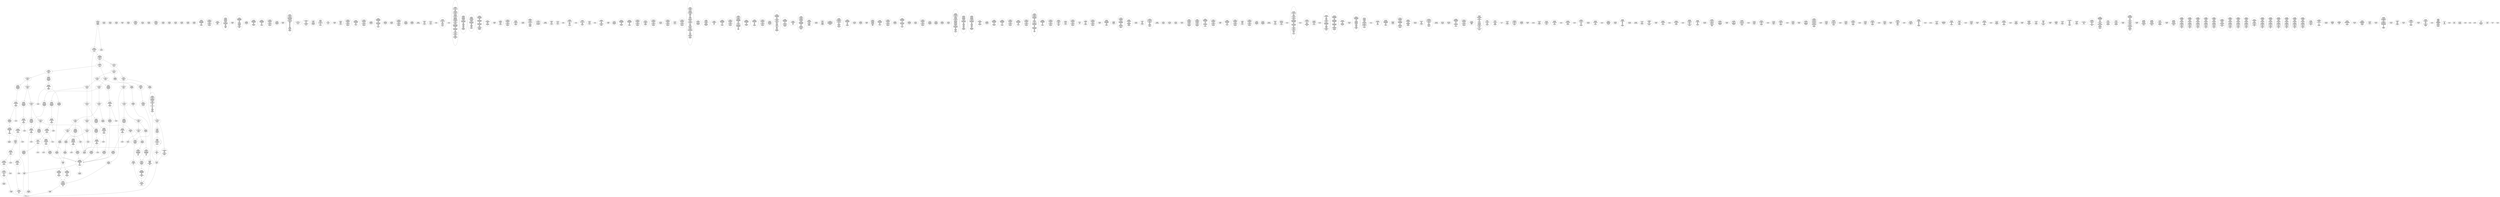 /* Generated by GvGen v.1.0 (https://www.github.com/stricaud/gvgen) */

digraph G {
compound=true;
   node1 [label="[anywhere]"];
   node2 [label="# 0x0
PUSHX Data
PUSHX Data
MSTORE
CALLVALUE
ISZERO
PUSHX Data
JUMPI
"];
   node3 [label="# 0xc
PUSHX Data
REVERT
"];
   node4 [label="# 0x10
JUMPDEST
PUSHX LogicData
CALLDATASIZE
LT
PUSHX Data
JUMPI
"];
   node5 [label="# 0x1a
PUSHX Data
CALLDATALOAD
PUSHX BitData
SHR
PUSHX LogicData
GT
PUSHX Data
JUMPI
"];
   node6 [label="# 0x2b
PUSHX LogicData
GT
PUSHX Data
JUMPI
"];
   node7 [label="# 0x36
PUSHX LogicData
EQ
PUSHX Data
JUMPI
"];
   node8 [label="# 0x41
PUSHX LogicData
EQ
PUSHX Data
JUMPI
"];
   node9 [label="# 0x4c
PUSHX LogicData
EQ
PUSHX Data
JUMPI
"];
   node10 [label="# 0x57
PUSHX LogicData
EQ
PUSHX Data
JUMPI
"];
   node11 [label="# 0x62
PUSHX LogicData
EQ
PUSHX Data
JUMPI
"];
   node12 [label="# 0x6d
PUSHX LogicData
EQ
PUSHX Data
JUMPI
"];
   node13 [label="# 0x78
PUSHX Data
JUMP
"];
   node14 [label="# 0x7c
JUMPDEST
PUSHX LogicData
EQ
PUSHX Data
JUMPI
"];
   node15 [label="# 0x88
PUSHX LogicData
EQ
PUSHX Data
JUMPI
"];
   node16 [label="# 0x93
PUSHX LogicData
EQ
PUSHX Data
JUMPI
"];
   node17 [label="# 0x9e
PUSHX LogicData
EQ
PUSHX Data
JUMPI
"];
   node18 [label="# 0xa9
PUSHX LogicData
EQ
PUSHX Data
JUMPI
"];
   node19 [label="# 0xb4
PUSHX Data
JUMP
"];
   node20 [label="# 0xb8
JUMPDEST
PUSHX LogicData
GT
PUSHX Data
JUMPI
"];
   node21 [label="# 0xc4
PUSHX LogicData
EQ
PUSHX Data
JUMPI
"];
   node22 [label="# 0xcf
PUSHX LogicData
EQ
PUSHX Data
JUMPI
"];
   node23 [label="# 0xda
PUSHX LogicData
EQ
PUSHX Data
JUMPI
"];
   node24 [label="# 0xe5
PUSHX LogicData
EQ
PUSHX Data
JUMPI
"];
   node25 [label="# 0xf0
PUSHX LogicData
EQ
PUSHX Data
JUMPI
"];
   node26 [label="# 0xfb
PUSHX Data
JUMP
"];
   node27 [label="# 0xff
JUMPDEST
PUSHX LogicData
EQ
PUSHX Data
JUMPI
"];
   node28 [label="# 0x10a
PUSHX LogicData
EQ
PUSHX Data
JUMPI
"];
   node29 [label="# 0x115
PUSHX LogicData
EQ
PUSHX Data
JUMPI
"];
   node30 [label="# 0x120
PUSHX LogicData
EQ
PUSHX Data
JUMPI
"];
   node31 [label="# 0x12b
PUSHX LogicData
EQ
PUSHX Data
JUMPI
"];
   node32 [label="# 0x136
JUMPDEST
PUSHX Data
REVERT
"];
   node33 [label="# 0x13b
JUMPDEST
PUSHX Data
PUSHX Data
CALLDATASIZE
PUSHX Data
PUSHX Data
JUMP
"];
   node34 [label="# 0x149
JUMPDEST
PUSHX Data
JUMP
"];
   node35 [label="# 0x14e
JUMPDEST
PUSHX MemData
MLOAD
PUSHX Data
PUSHX Data
JUMP
"];
   node36 [label="# 0x15b
JUMPDEST
PUSHX MemData
MLOAD
SUB
RETURN
"];
   node37 [label="# 0x164
JUMPDEST
PUSHX Data
PUSHX Data
CALLDATASIZE
PUSHX Data
PUSHX Data
JUMP
"];
   node38 [label="# 0x172
JUMPDEST
PUSHX Data
JUMP
"];
   node39 [label="# 0x177
JUMPDEST
PUSHX MemData
MLOAD
PUSHX Data
PUSHX Data
JUMP
"];
   node40 [label="# 0x184
JUMPDEST
PUSHX Data
PUSHX Data
CALLDATASIZE
PUSHX Data
PUSHX Data
JUMP
"];
   node41 [label="# 0x192
JUMPDEST
PUSHX Data
JUMP
"];
   node42 [label="# 0x197
JUMPDEST
STOP
"];
   node43 [label="# 0x199
JUMPDEST
PUSHX Data
PUSHX Data
CALLDATASIZE
PUSHX Data
PUSHX Data
JUMP
"];
   node44 [label="# 0x1a7
JUMPDEST
PUSHX Data
JUMP
"];
   node45 [label="# 0x1ac
JUMPDEST
PUSHX MemData
MLOAD
PUSHX Data
PUSHX Data
JUMP
"];
   node46 [label="# 0x1b9
JUMPDEST
PUSHX Data
PUSHX Data
CALLDATASIZE
PUSHX Data
PUSHX Data
JUMP
"];
   node47 [label="# 0x1c7
JUMPDEST
PUSHX Data
JUMP
"];
   node48 [label="# 0x1cc
JUMPDEST
PUSHX Data
PUSHX Data
JUMP
"];
   node49 [label="# 0x1d4
JUMPDEST
PUSHX Data
PUSHX Data
CALLDATASIZE
PUSHX Data
PUSHX Data
JUMP
"];
   node50 [label="# 0x1e2
JUMPDEST
PUSHX Data
JUMP
"];
   node51 [label="# 0x1e7
JUMPDEST
PUSHX MemData
MLOAD
PUSHX Data
PUSHX Data
JUMP
"];
   node52 [label="# 0x1f4
JUMPDEST
PUSHX Data
PUSHX Data
JUMP
"];
   node53 [label="# 0x1fc
JUMPDEST
PUSHX Data
PUSHX Data
CALLDATASIZE
PUSHX Data
PUSHX Data
JUMP
"];
   node54 [label="# 0x20a
JUMPDEST
PUSHX Data
JUMP
"];
   node55 [label="# 0x20f
JUMPDEST
PUSHX Data
PUSHX Data
JUMP
"];
   node56 [label="# 0x217
JUMPDEST
PUSHX Data
PUSHX Data
JUMP
"];
   node57 [label="# 0x21f
JUMPDEST
PUSHX Data
PUSHX Data
JUMP
"];
   node58 [label="# 0x227
JUMPDEST
PUSHX MemData
MLOAD
PUSHX Data
PUSHX Data
JUMP
"];
   node59 [label="# 0x234
JUMPDEST
PUSHX Data
PUSHX Data
CALLDATASIZE
PUSHX Data
PUSHX Data
JUMP
"];
   node60 [label="# 0x242
JUMPDEST
PUSHX Data
JUMP
"];
   node61 [label="# 0x247
JUMPDEST
PUSHX Data
PUSHX Data
JUMP
"];
   node62 [label="# 0x24f
JUMPDEST
PUSHX Data
PUSHX Data
JUMP
"];
   node63 [label="# 0x257
JUMPDEST
PUSHX Data
PUSHX Data
JUMP
"];
   node64 [label="# 0x25f
JUMPDEST
PUSHX Data
PUSHX Data
CALLDATASIZE
PUSHX Data
PUSHX Data
JUMP
"];
   node65 [label="# 0x26d
JUMPDEST
PUSHX Data
JUMP
"];
   node66 [label="# 0x272
JUMPDEST
PUSHX Data
PUSHX Data
CALLDATASIZE
PUSHX Data
PUSHX Data
JUMP
"];
   node67 [label="# 0x280
JUMPDEST
PUSHX Data
JUMP
"];
   node68 [label="# 0x285
JUMPDEST
PUSHX Data
PUSHX Data
CALLDATASIZE
PUSHX Data
PUSHX Data
JUMP
"];
   node69 [label="# 0x293
JUMPDEST
PUSHX Data
JUMP
"];
   node70 [label="# 0x298
JUMPDEST
PUSHX Data
PUSHX Data
CALLDATASIZE
PUSHX Data
PUSHX Data
JUMP
"];
   node71 [label="# 0x2a6
JUMPDEST
PUSHX Data
JUMP
"];
   node72 [label="# 0x2ab
JUMPDEST
PUSHX Data
PUSHX Data
JUMP
"];
   node73 [label="# 0x2b3
JUMPDEST
PUSHX Data
PUSHX ArithData
PUSHX BitData
PUSHX BitData
SHL
SUB
AND
PUSHX Data
JUMPI
"];
   node74 [label="# 0x2c4
PUSHX MemData
MLOAD
PUSHX BitData
PUSHX BitData
SHL
MSTORE
PUSHX ArithData
ADD
PUSHX Data
PUSHX Data
JUMP
"];
   node75 [label="# 0x2db
JUMPDEST
PUSHX MemData
MLOAD
SUB
REVERT
"];
   node76 [label="# 0x2e4
JUMPDEST
PUSHX Data
MSTORE
PUSHX Data
PUSHX Data
MSTORE
PUSHX Data
SHA3
PUSHX ArithData
PUSHX BitData
PUSHX BitData
SHL
SUB
AND
MSTORE
MSTORE
SHA3
SLOAD
"];
   node77 [label="# 0x309
JUMPDEST
JUMP
"];
   node78 [label="# 0x30f
JUMPDEST
PUSHX ArithData
PUSHX BitData
PUSHX BitData
SHL
SUB
NOT
AND
PUSHX Data
MSTORE
PUSHX Data
MSTORE
PUSHX Data
SHA3
SLOAD
PUSHX BitData
AND
JUMP
"];
   node79 [label="# 0x32e
JUMPDEST
PUSHX Data
PUSHX Data
JUMP
"];
   node80 [label="# 0x336
JUMPDEST
PUSHX ArithData
PUSHX BitData
PUSHX BitData
SHL
SUB
AND
PUSHX Data
PUSHX Data
JUMP
"];
   node81 [label="# 0x347
JUMPDEST
PUSHX ArithData
PUSHX BitData
PUSHX BitData
SHL
SUB
AND
EQ
PUSHX Data
JUMPI
"];
   node82 [label="# 0x356
PUSHX MemData
MLOAD
PUSHX BitData
PUSHX BitData
SHL
MSTORE
PUSHX ArithData
ADD
PUSHX Data
PUSHX Data
JUMP
"];
   node83 [label="# 0x36d
JUMPDEST
PUSHX Data
PUSHX Data
PUSHX Data
JUMP
"];
   node84 [label="# 0x379
JUMPDEST
JUMP
"];
   node85 [label="# 0x37e
JUMPDEST
PUSHX StorData
SLOAD
PUSHX MemData
MLOAD
PUSHX ArithData
PUSHX ArithData
PUSHX Data
PUSHX BitData
NOT
PUSHX ArithData
PUSHX BitData
AND
ISZERO
MUL
ADD
AND
DIV
ADD
DIV
MUL
ADD
ADD
MSTORE
MSTORE
PUSHX Data
ADD
ISZERO
PUSHX Data
JUMPI
"];
   node86 [label="# 0x3c4
PUSHX LogicData
LT
PUSHX Data
JUMPI
"];
   node87 [label="# 0x3cc
PUSHX ArithData
SLOAD
DIV
MUL
MSTORE
PUSHX ArithData
ADD
PUSHX Data
JUMP
"];
   node88 [label="# 0x3df
JUMPDEST
ADD
PUSHX Data
MSTORE
PUSHX Data
PUSHX Data
SHA3
"];
   node89 [label="# 0x3ed
JUMPDEST
SLOAD
MSTORE
PUSHX ArithData
ADD
PUSHX ArithData
ADD
GT
PUSHX Data
JUMPI
"];
   node90 [label="# 0x401
SUB
PUSHX BitData
AND
ADD
"];
   node91 [label="# 0x40a
JUMPDEST
JUMP
"];
   node92 [label="# 0x416
JUMPDEST
MLOAD
MLOAD
EQ
PUSHX Data
JUMPI
"];
   node93 [label="# 0x420
PUSHX MemData
MLOAD
PUSHX BitData
PUSHX BitData
SHL
MSTORE
PUSHX ArithData
ADD
PUSHX Data
PUSHX Data
JUMP
"];
   node94 [label="# 0x437
JUMPDEST
PUSHX ArithData
PUSHX BitData
PUSHX BitData
SHL
SUB
AND
PUSHX Data
JUMPI
"];
   node95 [label="# 0x446
PUSHX MemData
MLOAD
PUSHX BitData
PUSHX BitData
SHL
MSTORE
PUSHX ArithData
ADD
PUSHX Data
PUSHX Data
JUMP
"];
   node96 [label="# 0x45d
JUMPDEST
PUSHX Data
PUSHX Data
JUMP
"];
   node97 [label="# 0x465
JUMPDEST
PUSHX ArithData
PUSHX BitData
PUSHX BitData
SHL
SUB
AND
PUSHX ArithData
PUSHX BitData
PUSHX BitData
SHL
SUB
AND
EQ
PUSHX Data
JUMPI
"];
   node98 [label="# 0x47f
PUSHX Data
PUSHX Data
PUSHX Data
JUMP
"];
   node99 [label="# 0x48b
JUMPDEST
PUSHX Data
JUMPI
"];
   node100 [label="# 0x490
PUSHX MemData
MLOAD
PUSHX BitData
PUSHX BitData
SHL
MSTORE
PUSHX ArithData
ADD
PUSHX Data
PUSHX Data
JUMP
"];
   node101 [label="# 0x4a7
JUMPDEST
PUSHX Data
PUSHX Data
PUSHX Data
JUMP
"];
   node102 [label="# 0x4b1
JUMPDEST
PUSHX Data
PUSHX Data
JUMP
"];
   node103 [label="# 0x4c1
JUMPDEST
PUSHX Data
"];
   node104 [label="# 0x4c4
JUMPDEST
MLOAD
LT
ISZERO
PUSHX Data
JUMPI
"];
   node105 [label="# 0x4ce
PUSHX Data
MLOAD
LT
PUSHX Data
JUMPI
"];
   node106 [label="# 0x4da
INVALID
"];
   node107 [label="# 0x4db
JUMPDEST
PUSHX ArithData
MUL
PUSHX ArithData
ADD
ADD
MLOAD
PUSHX Data
MLOAD
LT
PUSHX Data
JUMPI
"];
   node108 [label="# 0x4f2
INVALID
"];
   node109 [label="# 0x4f3
JUMPDEST
PUSHX ArithData
MUL
PUSHX ArithData
ADD
ADD
MLOAD
PUSHX Data
PUSHX MemData
MLOAD
PUSHX ArithData
ADD
PUSHX Data
MSTORE
PUSHX Data
MSTORE
PUSHX ArithData
ADD
PUSHX Data
PUSHX Data
CODECOPY
PUSHX Data
PUSHX ArithData
MSTORE
PUSHX ArithData
ADD
MSTORE
PUSHX ArithData
ADD
PUSHX Data
SHA3
PUSHX ArithData
PUSHX ArithData
PUSHX BitData
PUSHX BitData
SHL
SUB
AND
PUSHX ArithData
PUSHX BitData
PUSHX BitData
SHL
SUB
AND
MSTORE
PUSHX ArithData
ADD
MSTORE
PUSHX ArithData
ADD
PUSHX Data
SHA3
SLOAD
PUSHX BitData
PUSHX BitData
AND
JUMP
"];
   node110 [label="# 0x560
JUMPDEST
PUSHX Data
MSTORE
PUSHX Data
PUSHX Data
MSTORE
PUSHX Data
SHA3
PUSHX ArithData
PUSHX BitData
PUSHX BitData
SHL
SUB
AND
MSTORE
MSTORE
SHA3
SSTORE
AND
MSTORE
SHA3
SLOAD
PUSHX Data
PUSHX Data
JUMP
"];
   node111 [label="# 0x597
JUMPDEST
PUSHX Data
MSTORE
PUSHX ArithData
PUSHX Data
MSTORE
PUSHX Data
SHA3
PUSHX ArithData
PUSHX BitData
PUSHX BitData
SHL
SUB
AND
MSTORE
MSTORE
SHA3
SSTORE
ADD
PUSHX Data
JUMP
"];
   node112 [label="# 0x5c2
JUMPDEST
PUSHX ArithData
PUSHX BitData
PUSHX BitData
SHL
SUB
AND
PUSHX ArithData
PUSHX BitData
PUSHX BitData
SHL
SUB
AND
PUSHX ArithData
PUSHX BitData
PUSHX BitData
SHL
SUB
AND
PUSHX Data
PUSHX MemData
MLOAD
PUSHX Data
PUSHX Data
JUMP
"];
   node113 [label="# 0x612
JUMPDEST
PUSHX MemData
MLOAD
SUB
LOGX
PUSHX Data
PUSHX Data
JUMP
"];
   node114 [label="# 0x628
JUMPDEST
JUMP
"];
   node115 [label="# 0x630
JUMPDEST
PUSHX StorData
SLOAD
JUMP
"];
   node116 [label="# 0x636
JUMPDEST
PUSHX Data
MLOAD
MLOAD
EQ
PUSHX Data
JUMPI
"];
   node117 [label="# 0x642
PUSHX MemData
MLOAD
PUSHX BitData
PUSHX BitData
SHL
MSTORE
PUSHX ArithData
ADD
PUSHX Data
PUSHX Data
JUMP
"];
   node118 [label="# 0x659
JUMPDEST
PUSHX Data
MLOAD
PUSHX LogicData
GT
ISZERO
PUSHX Data
JUMPI
"];
   node119 [label="# 0x66f
PUSHX Data
REVERT
"];
   node120 [label="# 0x673
JUMPDEST
PUSHX MemData
MLOAD
MSTORE
PUSHX ArithData
MUL
PUSHX ArithData
ADD
ADD
PUSHX Data
MSTORE
ISZERO
PUSHX Data
JUMPI
"];
   node121 [label="# 0x68e
PUSHX ArithData
ADD
PUSHX ArithData
MUL
CALLDATASIZE
CALLDATACOPY
ADD
"];
   node122 [label="# 0x69d
JUMPDEST
PUSHX Data
"];
   node123 [label="# 0x6a3
JUMPDEST
MLOAD
LT
ISZERO
PUSHX Data
JUMPI
"];
   node124 [label="# 0x6ad
PUSHX Data
MLOAD
LT
PUSHX Data
JUMPI
"];
   node125 [label="# 0x6ba
INVALID
"];
   node126 [label="# 0x6bb
JUMPDEST
PUSHX ArithData
MUL
PUSHX ArithData
ADD
ADD
MLOAD
MLOAD
LT
PUSHX Data
JUMPI
"];
   node127 [label="# 0x6ce
INVALID
"];
   node128 [label="# 0x6cf
JUMPDEST
PUSHX ArithData
MUL
PUSHX ArithData
ADD
ADD
MLOAD
PUSHX Data
JUMP
"];
   node129 [label="# 0x6dc
JUMPDEST
MLOAD
LT
PUSHX Data
JUMPI
"];
   node130 [label="# 0x6e7
INVALID
"];
   node131 [label="# 0x6e8
JUMPDEST
PUSHX ArithData
MUL
ADD
ADD
MSTORE
PUSHX ArithData
ADD
PUSHX Data
JUMP
"];
   node132 [label="# 0x6fb
JUMPDEST
JUMP
"];
   node133 [label="# 0x703
JUMPDEST
PUSHX StorData
SLOAD
JUMP
"];
   node134 [label="# 0x709
JUMPDEST
PUSHX Data
PUSHX Data
PUSHX Data
JUMP
"];
   node135 [label="# 0x713
JUMPDEST
PUSHX ArithData
PUSHX BitData
PUSHX BitData
SHL
SUB
AND
PUSHX Data
PUSHX Data
JUMP
"];
   node136 [label="# 0x724
JUMPDEST
PUSHX ArithData
PUSHX BitData
PUSHX BitData
SHL
SUB
AND
EQ
PUSHX Data
JUMPI
"];
   node137 [label="# 0x733
PUSHX MemData
MLOAD
PUSHX BitData
PUSHX BitData
SHL
MSTORE
PUSHX ArithData
ADD
PUSHX Data
PUSHX Data
JUMP
"];
   node138 [label="# 0x74a
JUMPDEST
PUSHX StorData
SLOAD
PUSHX BitData
AND
ISZERO
PUSHX Data
JUMPI
"];
   node139 [label="# 0x756
PUSHX MemData
MLOAD
PUSHX BitData
PUSHX BitData
SHL
MSTORE
PUSHX ArithData
ADD
PUSHX Data
PUSHX Data
JUMP
"];
   node140 [label="# 0x76d
JUMPDEST
PUSHX Data
JUMPI
"];
   node141 [label="# 0x773
PUSHX MemData
MLOAD
PUSHX BitData
PUSHX BitData
SHL
MSTORE
PUSHX ArithData
ADD
PUSHX Data
PUSHX Data
JUMP
"];
   node142 [label="# 0x78a
JUMPDEST
EQ
PUSHX Data
JUMPI
"];
   node143 [label="# 0x792
PUSHX MemData
MLOAD
PUSHX BitData
PUSHX BitData
SHL
MSTORE
PUSHX ArithData
ADD
PUSHX Data
PUSHX Data
JUMP
"];
   node144 [label="# 0x7a9
JUMPDEST
PUSHX StorData
SLOAD
PUSHX BitData
SHL
PUSHX Data
MSTORE
PUSHX Data
PUSHX ArithData
MSTORE
PUSHX MemData
SHA3
SSTORE
MLOAD
MUL
ADD
ADD
MSTORE
MSTORE
PUSHX Data
ADD
CALLDATACOPY
PUSHX Data
ADD
MSTORE
PUSHX MemData
MLOAD
PUSHX ArithData
MUL
ADD
ADD
MSTORE
MSTORE
ADD
CALLDATACOPY
PUSHX Data
ADD
MSTORE
PUSHX MemData
MLOAD
PUSHX ArithData
PUSHX ArithData
ADD
DIV
MUL
ADD
ADD
MSTORE
MSTORE
ADD
CALLDATACOPY
PUSHX Data
ADD
MSTORE
PUSHX Data
JUMP
"];
   node145 [label="# 0x861
JUMPDEST
PUSHX StorData
SLOAD
PUSHX Data
PUSHX Data
PUSHX Data
JUMP
"];
   node146 [label="# 0x86f
JUMPDEST
PUSHX Data
SSTORE
PUSHX MemData
MLOAD
CALLER
PUSHX Data
PUSHX Data
PUSHX Data
JUMP
"];
   node147 [label="# 0x8a6
JUMPDEST
PUSHX MemData
MLOAD
SUB
LOGX
JUMP
"];
   node148 [label="# 0x8ba
JUMPDEST
PUSHX Data
PUSHX Data
JUMP
"];
   node149 [label="# 0x8c2
JUMPDEST
PUSHX ArithData
PUSHX BitData
PUSHX BitData
SHL
SUB
AND
PUSHX Data
PUSHX Data
JUMP
"];
   node150 [label="# 0x8d3
JUMPDEST
PUSHX ArithData
PUSHX BitData
PUSHX BitData
SHL
SUB
AND
EQ
PUSHX Data
JUMPI
"];
   node151 [label="# 0x8e2
PUSHX MemData
MLOAD
PUSHX BitData
PUSHX BitData
SHL
MSTORE
PUSHX ArithData
ADD
PUSHX Data
PUSHX Data
JUMP
"];
   node152 [label="# 0x8f9
JUMPDEST
PUSHX StorData
SLOAD
PUSHX MemData
MLOAD
PUSHX Data
PUSHX ArithData
PUSHX BitData
PUSHX BitData
SHL
SUB
AND
PUSHX Data
LOGX
PUSHX StorData
SLOAD
PUSHX ArithData
PUSHX BitData
PUSHX BitData
SHL
SUB
NOT
AND
SSTORE
JUMP
"];
   node153 [label="# 0x943
JUMPDEST
PUSHX StorData
SLOAD
PUSHX MemData
MLOAD
PUSHX ArithData
PUSHX Data
PUSHX BitData
AND
ISZERO
PUSHX ArithData
MUL
PUSHX BitData
NOT
ADD
AND
DIV
PUSHX ArithData
ADD
DIV
MUL
ADD
ADD
MSTORE
MSTORE
ADD
ISZERO
PUSHX Data
JUMPI
"];
   node154 [label="# 0x983
PUSHX LogicData
LT
PUSHX Data
JUMPI
"];
   node155 [label="# 0x98b
PUSHX ArithData
SLOAD
DIV
MUL
MSTORE
PUSHX ArithData
ADD
PUSHX Data
JUMP
"];
   node156 [label="# 0x99e
JUMPDEST
ADD
PUSHX Data
MSTORE
PUSHX Data
PUSHX Data
SHA3
"];
   node157 [label="# 0x9ac
JUMPDEST
SLOAD
MSTORE
PUSHX ArithData
ADD
PUSHX ArithData
ADD
GT
PUSHX Data
JUMPI
"];
   node158 [label="# 0x9c0
SUB
PUSHX BitData
AND
ADD
"];
   node159 [label="# 0x9c9
JUMPDEST
JUMP
"];
   node160 [label="# 0x9d1
JUMPDEST
PUSHX StorData
SLOAD
PUSHX ArithData
PUSHX BitData
PUSHX BitData
SHL
SUB
AND
"];
   node161 [label="# 0x9de
JUMPDEST
JUMP
"];
   node162 [label="# 0x9e1
JUMPDEST
PUSHX ArithData
PUSHX BitData
PUSHX BitData
SHL
SUB
AND
PUSHX Data
PUSHX Data
JUMP
"];
   node163 [label="# 0x9f3
JUMPDEST
PUSHX ArithData
PUSHX BitData
PUSHX BitData
SHL
SUB
AND
EQ
ISZERO
PUSHX Data
JUMPI
"];
   node164 [label="# 0xa03
PUSHX MemData
MLOAD
PUSHX BitData
PUSHX BitData
SHL
MSTORE
PUSHX ArithData
ADD
PUSHX Data
PUSHX Data
JUMP
"];
   node165 [label="# 0xa1a
JUMPDEST
PUSHX Data
PUSHX Data
PUSHX Data
PUSHX Data
JUMP
"];
   node166 [label="# 0xa27
JUMPDEST
PUSHX ArithData
PUSHX BitData
PUSHX BitData
SHL
SUB
AND
MSTORE
PUSHX ArithData
ADD
MSTORE
PUSHX ArithData
ADD
PUSHX Data
SHA3
AND
MSTORE
MSTORE
SHA3
SLOAD
PUSHX BitData
NOT
AND
ISZERO
ISZERO
OR
SSTORE
PUSHX Data
PUSHX Data
JUMP
"];
   node167 [label="# 0xa6b
JUMPDEST
PUSHX ArithData
PUSHX BitData
PUSHX BitData
SHL
SUB
AND
PUSHX Data
PUSHX MemData
MLOAD
PUSHX Data
PUSHX Data
JUMP
"];
   node168 [label="# 0xaa3
JUMPDEST
PUSHX MemData
MLOAD
SUB
LOGX
JUMP
"];
   node169 [label="# 0xaaf
JUMPDEST
PUSHX StorData
SLOAD
PUSHX ArithData
PUSHX BitData
PUSHX BitData
SHL
SUB
AND
JUMP
"];
   node170 [label="# 0xabe
JUMPDEST
PUSHX StorData
SLOAD
PUSHX ArithData
PUSHX BitData
PUSHX BitData
SHL
SUB
AND
JUMP
"];
   node171 [label="# 0xacd
JUMPDEST
PUSHX StorData
SLOAD
PUSHX BitData
AND
JUMP
"];
   node172 [label="# 0xad6
JUMPDEST
PUSHX StorData
SLOAD
PUSHX MemData
MLOAD
PUSHX BitData
PUSHX BitData
SHL
MSTORE
PUSHX Data
PUSHX ArithData
PUSHX BitData
PUSHX BitData
SHL
SUB
AND
AND
PUSHX Data
PUSHX Data
PUSHX ArithData
ADD
PUSHX Data
JUMP
"];
   node173 [label="# 0xb0f
JUMPDEST
PUSHX Data
PUSHX MemData
MLOAD
SUB
EXTCODESIZE
ISZERO
ISZERO
PUSHX Data
JUMPI
"];
   node174 [label="# 0xb23
PUSHX Data
REVERT
"];
   node175 [label="# 0xb27
JUMPDEST
GAS
STATICCALL
ISZERO
ISZERO
PUSHX Data
JUMPI
"];
   node176 [label="# 0xb32
RETURNDATASIZE
PUSHX Data
RETURNDATACOPY
RETURNDATASIZE
PUSHX Data
REVERT
"];
   node177 [label="# 0xb3b
JUMPDEST
PUSHX MemData
MLOAD
RETURNDATASIZE
PUSHX BitData
NOT
PUSHX ArithData
ADD
AND
ADD
PUSHX Data
MSTORE
ADD
PUSHX Data
PUSHX Data
JUMP
"];
   node178 [label="# 0xb5f
JUMPDEST
PUSHX ArithData
PUSHX BitData
PUSHX BitData
SHL
SUB
AND
EQ
ISZERO
PUSHX Data
JUMPI
"];
   node179 [label="# 0xb6f
PUSHX Data
PUSHX Data
JUMP
"];
   node180 [label="# 0xb78
JUMPDEST
PUSHX Data
PUSHX Data
JUMP
"];
   node181 [label="# 0xb82
JUMPDEST
JUMP
"];
   node182 [label="# 0xb8a
JUMPDEST
PUSHX Data
PUSHX Data
MSTORE
PUSHX Data
MSTORE
PUSHX Data
SHA3
SLOAD
JUMP
"];
   node183 [label="# 0xb9c
JUMPDEST
PUSHX ArithData
PUSHX BitData
PUSHX BitData
SHL
SUB
AND
PUSHX Data
JUMPI
"];
   node184 [label="# 0xbab
PUSHX MemData
MLOAD
PUSHX BitData
PUSHX BitData
SHL
MSTORE
PUSHX ArithData
ADD
PUSHX Data
PUSHX Data
JUMP
"];
   node185 [label="# 0xbc2
JUMPDEST
PUSHX Data
PUSHX Data
JUMP
"];
   node186 [label="# 0xbca
JUMPDEST
PUSHX ArithData
PUSHX BitData
PUSHX BitData
SHL
SUB
AND
PUSHX ArithData
PUSHX BitData
PUSHX BitData
SHL
SUB
AND
EQ
PUSHX Data
JUMPI
"];
   node187 [label="# 0xbe4
PUSHX Data
PUSHX Data
PUSHX Data
JUMP
"];
   node188 [label="# 0xbf0
JUMPDEST
PUSHX Data
JUMPI
"];
   node189 [label="# 0xbf5
PUSHX MemData
MLOAD
PUSHX BitData
PUSHX BitData
SHL
MSTORE
PUSHX ArithData
ADD
PUSHX Data
PUSHX Data
JUMP
"];
   node190 [label="# 0xc0c
JUMPDEST
PUSHX Data
PUSHX Data
PUSHX Data
JUMP
"];
   node191 [label="# 0xc16
JUMPDEST
PUSHX Data
PUSHX Data
PUSHX Data
JUMP
"];
   node192 [label="# 0xc27
JUMPDEST
PUSHX Data
PUSHX Data
JUMP
"];
   node193 [label="# 0xc30
JUMPDEST
PUSHX Data
JUMP
"];
   node194 [label="# 0xc36
JUMPDEST
PUSHX Data
PUSHX MemData
MLOAD
PUSHX ArithData
ADD
PUSHX Data
MSTORE
PUSHX Data
MSTORE
PUSHX ArithData
ADD
PUSHX Data
PUSHX Data
CODECOPY
PUSHX Data
MSTORE
PUSHX Data
PUSHX Data
MSTORE
PUSHX Data
SHA3
PUSHX ArithData
PUSHX BitData
PUSHX BitData
SHL
SUB
AND
MSTORE
MSTORE
SHA3
SLOAD
PUSHX Data
JUMP
"];
   node195 [label="# 0xc7d
JUMPDEST
PUSHX Data
MSTORE
PUSHX Data
PUSHX Data
MSTORE
PUSHX Data
SHA3
PUSHX ArithData
PUSHX BitData
PUSHX BitData
SHL
SUB
AND
MSTORE
MSTORE
SHA3
SSTORE
AND
MSTORE
SHA3
SLOAD
PUSHX Data
PUSHX Data
JUMP
"];
   node196 [label="# 0xcb4
JUMPDEST
PUSHX Data
MSTORE
PUSHX Data
PUSHX Data
MSTORE
PUSHX MemData
SHA3
PUSHX ArithData
PUSHX BitData
PUSHX BitData
SHL
SUB
AND
MSTORE
MSTORE
SHA3
SSTORE
MLOAD
AND
AND
PUSHX Data
PUSHX Data
PUSHX Data
JUMP
"];
   node197 [label="# 0xd1a
JUMPDEST
PUSHX MemData
MLOAD
SUB
LOGX
PUSHX Data
PUSHX Data
JUMP
"];
   node198 [label="# 0xd30
JUMPDEST
PUSHX Data
PUSHX Data
JUMP
"];
   node199 [label="# 0xd38
JUMPDEST
PUSHX ArithData
PUSHX BitData
PUSHX BitData
SHL
SUB
AND
PUSHX Data
PUSHX Data
JUMP
"];
   node200 [label="# 0xd49
JUMPDEST
PUSHX ArithData
PUSHX BitData
PUSHX BitData
SHL
SUB
AND
EQ
PUSHX Data
JUMPI
"];
   node201 [label="# 0xd58
PUSHX MemData
MLOAD
PUSHX BitData
PUSHX BitData
SHL
MSTORE
PUSHX ArithData
ADD
PUSHX Data
PUSHX Data
JUMP
"];
   node202 [label="# 0xd6f
JUMPDEST
PUSHX ArithData
PUSHX BitData
PUSHX BitData
SHL
SUB
AND
PUSHX Data
JUMPI
"];
   node203 [label="# 0xd7e
PUSHX MemData
MLOAD
PUSHX BitData
PUSHX BitData
SHL
MSTORE
PUSHX ArithData
ADD
PUSHX Data
PUSHX Data
JUMP
"];
   node204 [label="# 0xd95
JUMPDEST
PUSHX StorData
SLOAD
PUSHX MemData
MLOAD
PUSHX ArithData
PUSHX BitData
PUSHX BitData
SHL
SUB
AND
AND
PUSHX Data
PUSHX Data
LOGX
PUSHX StorData
SLOAD
PUSHX ArithData
PUSHX BitData
PUSHX BitData
SHL
SUB
NOT
AND
PUSHX ArithData
PUSHX BitData
PUSHX BitData
SHL
SUB
AND
OR
SSTORE
JUMP
"];
   node205 [label="# 0xdf1
JUMPDEST
PUSHX Data
PUSHX Data
JUMP
"];
   node206 [label="# 0xdf9
JUMPDEST
PUSHX ArithData
PUSHX BitData
PUSHX BitData
SHL
SUB
AND
PUSHX Data
PUSHX Data
JUMP
"];
   node207 [label="# 0xe0a
JUMPDEST
PUSHX ArithData
PUSHX BitData
PUSHX BitData
SHL
SUB
AND
EQ
PUSHX Data
JUMPI
"];
   node208 [label="# 0xe19
PUSHX MemData
MLOAD
PUSHX BitData
PUSHX BitData
SHL
MSTORE
PUSHX ArithData
ADD
PUSHX Data
PUSHX Data
JUMP
"];
   node209 [label="# 0xe30
JUMPDEST
PUSHX StorData
SLOAD
PUSHX BitData
NOT
AND
PUSHX BitData
OR
SSTORE
JUMP
"];
   node210 [label="# 0xe3f
JUMPDEST
CALLER
JUMP
"];
   node211 [label="# 0xe43
JUMPDEST
PUSHX Data
GT
ISZERO
PUSHX Data
JUMPI
"];
   node212 [label="# 0xe4f
PUSHX MemData
MLOAD
PUSHX BitData
PUSHX BitData
SHL
MSTORE
PUSHX ArithData
ADD
PUSHX Data
PUSHX Data
JUMP
"];
   node213 [label="# 0xe67
JUMPDEST
SUB
JUMP
"];
   node214 [label="# 0xe6f
JUMPDEST
PUSHX Data
ADD
LT
ISZERO
PUSHX Data
JUMPI
"];
   node215 [label="# 0xe7d
PUSHX MemData
MLOAD
PUSHX BitData
PUSHX BitData
SHL
MSTORE
PUSHX ArithData
ADD
PUSHX Data
PUSHX Data
JUMP
"];
   node216 [label="# 0xe94
JUMPDEST
JUMP
"];
   node217 [label="# 0xe9b
JUMPDEST
PUSHX Data
PUSHX ArithData
PUSHX BitData
PUSHX BitData
SHL
SUB
AND
PUSHX Data
JUMP
"];
   node218 [label="# 0xead
JUMPDEST
ISZERO
PUSHX Data
JUMPI
"];
   node219 [label="# 0xeb3
PUSHX MemData
MLOAD
PUSHX BitData
PUSHX BitData
SHL
MSTORE
PUSHX ArithData
PUSHX BitData
PUSHX BitData
SHL
SUB
AND
PUSHX Data
PUSHX Data
PUSHX ArithData
ADD
PUSHX Data
JUMP
"];
   node220 [label="# 0xee6
JUMPDEST
PUSHX Data
PUSHX MemData
MLOAD
SUB
PUSHX Data
EXTCODESIZE
ISZERO
ISZERO
PUSHX Data
JUMPI
"];
   node221 [label="# 0xefc
PUSHX Data
REVERT
"];
   node222 [label="# 0xf00
JUMPDEST
GAS
CALL
ISZERO
PUSHX Data
JUMPI
"];
   node223 [label="# 0xf0e
PUSHX MemData
MLOAD
PUSHX ArithData
RETURNDATASIZE
ADD
PUSHX BitData
NOT
AND
ADD
MSTORE
PUSHX Data
ADD
PUSHX Data
JUMP
"];
   node224 [label="# 0xf2d
JUMPDEST
PUSHX Data
"];
   node225 [label="# 0xf30
JUMPDEST
PUSHX Data
JUMPI
"];
   node226 [label="# 0xf35
PUSHX Data
PUSHX Data
JUMP
"];
   node227 [label="# 0xf3c
JUMPDEST
PUSHX Data
JUMPI
"];
   node228 [label="# 0xf42
PUSHX Data
JUMP
"];
   node229 [label="# 0xf47
JUMPDEST
PUSHX MemData
MLOAD
PUSHX BitData
PUSHX BitData
SHL
MSTORE
PUSHX ArithData
ADD
PUSHX Data
PUSHX Data
JUMP
"];
   node230 [label="# 0xf61
JUMPDEST
PUSHX MemData
MLOAD
PUSHX BitData
PUSHX BitData
SHL
MSTORE
PUSHX ArithData
ADD
PUSHX Data
PUSHX Data
JUMP
"];
   node231 [label="# 0xf79
JUMPDEST
PUSHX ArithData
PUSHX BitData
PUSHX BitData
SHL
SUB
NOT
AND
PUSHX BitData
PUSHX BitData
SHL
EQ
PUSHX Data
JUMPI
"];
   node232 [label="# 0xf92
PUSHX MemData
MLOAD
PUSHX BitData
PUSHX BitData
SHL
MSTORE
PUSHX ArithData
ADD
PUSHX Data
PUSHX Data
JUMP
"];
   node233 [label="# 0xfa9
JUMPDEST
JUMP
"];
   node234 [label="# 0xfb2
JUMPDEST
PUSHX ArithData
PUSHX BitData
PUSHX BitData
SHL
SUB
AND
PUSHX Data
JUMPI
"];
   node235 [label="# 0xfc1
PUSHX MemData
MLOAD
PUSHX BitData
PUSHX BitData
SHL
MSTORE
PUSHX ArithData
ADD
PUSHX Data
PUSHX Data
JUMP
"];
   node236 [label="# 0xfd8
JUMPDEST
MLOAD
MLOAD
EQ
PUSHX Data
JUMPI
"];
   node237 [label="# 0xfe2
PUSHX MemData
MLOAD
PUSHX BitData
PUSHX BitData
SHL
MSTORE
PUSHX ArithData
ADD
PUSHX Data
PUSHX Data
JUMP
"];
   node238 [label="# 0xff9
JUMPDEST
PUSHX Data
PUSHX Data
PUSHX Data
JUMP
"];
   node239 [label="# 0x1003
JUMPDEST
PUSHX Data
PUSHX Data
PUSHX Data
JUMP
"];
   node240 [label="# 0x1014
JUMPDEST
PUSHX Data
"];
   node241 [label="# 0x1017
JUMPDEST
MLOAD
LT
ISZERO
PUSHX Data
JUMPI
"];
   node242 [label="# 0x1021
PUSHX Data
PUSHX Data
PUSHX Data
MLOAD
LT
PUSHX Data
JUMPI
"];
   node243 [label="# 0x1032
INVALID
"];
   node244 [label="# 0x1033
JUMPDEST
PUSHX ArithData
MUL
PUSHX ArithData
ADD
ADD
MLOAD
MSTORE
PUSHX ArithData
ADD
MSTORE
PUSHX ArithData
ADD
PUSHX Data
SHA3
PUSHX ArithData
PUSHX ArithData
PUSHX BitData
PUSHX BitData
SHL
SUB
AND
PUSHX ArithData
PUSHX BitData
PUSHX BitData
SHL
SUB
AND
MSTORE
PUSHX ArithData
ADD
MSTORE
PUSHX ArithData
ADD
PUSHX Data
SHA3
SLOAD
MLOAD
LT
PUSHX Data
JUMPI
"];
   node245 [label="# 0x1078
INVALID
"];
   node246 [label="# 0x1079
JUMPDEST
PUSHX ArithData
MUL
PUSHX ArithData
ADD
ADD
MLOAD
PUSHX BitData
PUSHX BitData
AND
JUMP
"];
   node247 [label="# 0x108f
JUMPDEST
PUSHX Data
PUSHX Data
MLOAD
LT
PUSHX Data
JUMPI
"];
   node248 [label="# 0x109e
INVALID
"];
   node249 [label="# 0x109f
JUMPDEST
PUSHX ArithData
MUL
ADD
ADD
MLOAD
MSTORE
ADD
MSTORE
PUSHX ArithData
ADD
PUSHX Data
SHA3
PUSHX ArithData
PUSHX BitData
PUSHX BitData
SHL
SUB
AND
MSTORE
MSTORE
SHA3
SSTORE
PUSHX ArithData
ADD
PUSHX Data
JUMP
"];
   node250 [label="# 0x10d8
JUMPDEST
PUSHX ArithData
PUSHX BitData
PUSHX BitData
SHL
SUB
AND
PUSHX BitData
PUSHX ArithData
PUSHX BitData
PUSHX BitData
SHL
SUB
AND
PUSHX ArithData
PUSHX BitData
PUSHX BitData
SHL
SUB
AND
PUSHX Data
PUSHX MemData
MLOAD
PUSHX Data
PUSHX Data
JUMP
"];
   node251 [label="# 0x1129
JUMPDEST
PUSHX MemData
MLOAD
SUB
LOGX
PUSHX Data
PUSHX Data
PUSHX Data
JUMP
"];
   node252 [label="# 0x1140
JUMPDEST
JUMP
"];
   node253 [label="# 0x1147
JUMPDEST
PUSHX ArithData
PUSHX BitData
PUSHX BitData
SHL
SUB
AND
PUSHX Data
MSTORE
PUSHX Data
PUSHX Data
MSTORE
PUSHX Data
SHA3
AND
MSTORE
MSTORE
SHA3
SLOAD
PUSHX BitData
AND
JUMP
"];
   node254 [label="# 0x1175
JUMPDEST
PUSHX Data
MLOAD
PUSHX Data
MSTORE
ADD
MSTORE
PUSHX Data
PUSHX ArithData
ADD
CALLDATASIZE
CALLDATACOPY
ADD
PUSHX LogicData
MLOAD
LT
PUSHX Data
JUMPI
"];
   node255 [label="# 0x11a7
INVALID
"];
   node256 [label="# 0x11a8
JUMPDEST
PUSHX ArithData
MUL
ADD
ADD
MSTORE
JUMP
"];
   node257 [label="# 0x11b9
JUMPDEST
PUSHX Data
PUSHX ArithData
PUSHX BitData
PUSHX BitData
SHL
SUB
AND
PUSHX Data
JUMP
"];
   node258 [label="# 0x11cb
JUMPDEST
ISZERO
PUSHX Data
JUMPI
"];
   node259 [label="# 0x11d1
PUSHX MemData
MLOAD
PUSHX BitData
PUSHX BitData
SHL
MSTORE
PUSHX ArithData
PUSHX BitData
PUSHX BitData
SHL
SUB
AND
PUSHX Data
PUSHX Data
PUSHX ArithData
ADD
PUSHX Data
JUMP
"];
   node260 [label="# 0x1204
JUMPDEST
PUSHX Data
PUSHX MemData
MLOAD
SUB
PUSHX Data
EXTCODESIZE
ISZERO
ISZERO
PUSHX Data
JUMPI
"];
   node261 [label="# 0x121a
PUSHX Data
REVERT
"];
   node262 [label="# 0x121e
JUMPDEST
GAS
CALL
ISZERO
PUSHX Data
JUMPI
"];
   node263 [label="# 0x122c
PUSHX MemData
MLOAD
PUSHX ArithData
RETURNDATASIZE
ADD
PUSHX BitData
NOT
AND
ADD
MSTORE
PUSHX Data
ADD
PUSHX Data
JUMP
"];
   node264 [label="# 0x124b
JUMPDEST
PUSHX Data
"];
   node265 [label="# 0x124e
JUMPDEST
PUSHX Data
JUMPI
"];
   node266 [label="# 0x1253
PUSHX Data
PUSHX Data
JUMP
"];
   node267 [label="# 0x125a
JUMPDEST
PUSHX ArithData
PUSHX BitData
PUSHX BitData
SHL
SUB
NOT
AND
PUSHX BitData
PUSHX BitData
SHL
EQ
PUSHX Data
JUMPI
"];
   node268 [label="# 0x1273
PUSHX MemData
MLOAD
PUSHX BitData
PUSHX BitData
SHL
MSTORE
PUSHX ArithData
ADD
PUSHX Data
PUSHX Data
JUMP
"];
   node269 [label="# 0x128a
JUMPDEST
EXTCODESIZE
ISZERO
ISZERO
JUMP
"];
   node270 [label="# 0x1290
JUMPDEST
SLOAD
PUSHX ArithData
PUSHX BitData
AND
ISZERO
PUSHX ArithData
MUL
SUB
AND
PUSHX Data
DIV
PUSHX Data
MSTORE
PUSHX Data
PUSHX Data
SHA3
PUSHX ArithData
ADD
PUSHX Data
DIV
ADD
PUSHX LogicData
LT
PUSHX Data
JUMPI
"];
   node271 [label="# 0x12c1
ADD
PUSHX BitData
NOT
CALLDATALOAD
AND
OR
SSTORE
PUSHX Data
JUMP
"];
   node272 [label="# 0x12d1
JUMPDEST
ADD
PUSHX ArithData
ADD
SSTORE
ISZERO
PUSHX Data
JUMPI
"];
   node273 [label="# 0x12e0
ADD
"];
   node274 [label="# 0x12e3
JUMPDEST
GT
ISZERO
PUSHX Data
JUMPI
"];
   node275 [label="# 0x12ec
CALLDATALOAD
SSTORE
PUSHX ArithData
ADD
PUSHX ArithData
ADD
PUSHX Data
JUMP
"];
   node276 [label="# 0x12fe
JUMPDEST
PUSHX Data
PUSHX Data
JUMP
"];
   node277 [label="# 0x130a
JUMPDEST
JUMP
"];
   node278 [label="# 0x130e
JUMPDEST
"];
   node279 [label="# 0x130f
JUMPDEST
GT
ISZERO
PUSHX Data
JUMPI
"];
   node280 [label="# 0x1318
PUSHX Data
SSTORE
PUSHX ArithData
ADD
PUSHX Data
JUMP
"];
   node281 [label="# 0x1323
JUMPDEST
PUSHX Data
PUSHX ArithData
ADD
SLT
PUSHX Data
JUMPI
"];
   node282 [label="# 0x1331
REVERT
"];
   node283 [label="# 0x1334
JUMPDEST
CALLDATALOAD
PUSHX LogicData
GT
ISZERO
PUSHX Data
JUMPI
"];
   node284 [label="# 0x1348
REVERT
"];
   node285 [label="# 0x134b
JUMPDEST
PUSHX ArithData
ADD
PUSHX ArithData
MUL
ADD
ADD
GT
ISZERO
PUSHX Data
JUMPI
"];
   node286 [label="# 0x1361
PUSHX Data
REVERT
"];
   node287 [label="# 0x1365
JUMPDEST
JUMP
"];
   node288 [label="# 0x136c
JUMPDEST
PUSHX Data
PUSHX ArithData
ADD
SLT
PUSHX Data
JUMPI
"];
   node289 [label="# 0x1379
REVERT
"];
   node290 [label="# 0x137c
JUMPDEST
CALLDATALOAD
PUSHX Data
PUSHX Data
PUSHX Data
JUMP
"];
   node291 [label="# 0x138a
JUMPDEST
PUSHX Data
JUMP
"];
   node292 [label="# 0x138f
JUMPDEST
MSTORE
PUSHX ArithData
ADD
ADD
MUL
ADD
ADD
LT
ISZERO
PUSHX Data
JUMPI
"];
   node293 [label="# 0x13ac
PUSHX Data
REVERT
"];
   node294 [label="# 0x13b0
JUMPDEST
PUSHX Data
"];
   node295 [label="# 0x13b3
JUMPDEST
LT
ISZERO
PUSHX Data
JUMPI
"];
   node296 [label="# 0x13bc
CALLDATALOAD
MSTORE
ADD
ADD
PUSHX ArithData
ADD
PUSHX Data
JUMP
"];
   node297 [label="# 0x13cf
JUMPDEST
JUMP
"];
   node298 [label="# 0x13da
JUMPDEST
PUSHX Data
PUSHX ArithData
ADD
SLT
PUSHX Data
JUMPI
"];
   node299 [label="# 0x13e8
REVERT
"];
   node300 [label="# 0x13eb
JUMPDEST
CALLDATALOAD
PUSHX LogicData
GT
ISZERO
PUSHX Data
JUMPI
"];
   node301 [label="# 0x13ff
REVERT
"];
   node302 [label="# 0x1402
JUMPDEST
PUSHX ArithData
ADD
PUSHX ArithData
ADD
ADD
GT
ISZERO
PUSHX Data
JUMPI
"];
   node303 [label="# 0x1416
PUSHX Data
REVERT
"];
   node304 [label="# 0x141a
JUMPDEST
PUSHX Data
PUSHX ArithData
ADD
SLT
PUSHX Data
JUMPI
"];
   node305 [label="# 0x1427
REVERT
"];
   node306 [label="# 0x142a
JUMPDEST
CALLDATALOAD
PUSHX LogicData
GT
ISZERO
PUSHX Data
JUMPI
"];
   node307 [label="# 0x143d
REVERT
"];
   node308 [label="# 0x1440
JUMPDEST
PUSHX Data
PUSHX ArithData
ADD
PUSHX BitData
NOT
AND
PUSHX ArithData
ADD
PUSHX Data
JUMP
"];
   node309 [label="# 0x1453
JUMPDEST
MSTORE
PUSHX ArithData
ADD
ADD
GT
ISZERO
PUSHX Data
JUMPI
"];
   node310 [label="# 0x1466
PUSHX Data
REVERT
"];
   node311 [label="# 0x146a
JUMPDEST
PUSHX ArithData
ADD
PUSHX ArithData
ADD
CALLDATACOPY
PUSHX Data
ADD
PUSHX ArithData
ADD
MSTORE
JUMP
"];
   node312 [label="# 0x1483
JUMPDEST
PUSHX Data
PUSHX LogicData
SUB
SLT
ISZERO
PUSHX Data
JUMPI
"];
   node313 [label="# 0x1491
REVERT
"];
   node314 [label="# 0x1494
JUMPDEST
CALLDATALOAD
PUSHX Data
PUSHX Data
JUMP
"];
   node315 [label="# 0x149f
JUMPDEST
PUSHX Data
PUSHX LogicData
SUB
SLT
ISZERO
PUSHX Data
JUMPI
"];
   node316 [label="# 0x14ae
REVERT
"];
   node317 [label="# 0x14b1
JUMPDEST
CALLDATALOAD
PUSHX Data
PUSHX Data
JUMP
"];
   node318 [label="# 0x14bc
JUMPDEST
PUSHX ArithData
ADD
CALLDATALOAD
PUSHX Data
PUSHX Data
JUMP
"];
   node319 [label="# 0x14cc
JUMPDEST
JUMP
"];
   node320 [label="# 0x14d7
JUMPDEST
PUSHX Data
PUSHX Data
PUSHX Data
PUSHX LogicData
SUB
SLT
ISZERO
PUSHX Data
JUMPI
"];
   node321 [label="# 0x14eb
REVERT
"];
   node322 [label="# 0x14ee
JUMPDEST
CALLDATALOAD
PUSHX Data
PUSHX Data
JUMP
"];
   node323 [label="# 0x14f9
JUMPDEST
PUSHX ArithData
ADD
CALLDATALOAD
PUSHX Data
PUSHX Data
JUMP
"];
   node324 [label="# 0x1509
JUMPDEST
PUSHX ArithData
ADD
CALLDATALOAD
PUSHX LogicData
GT
ISZERO
PUSHX Data
JUMPI
"];
   node325 [label="# 0x1522
REVERT
"];
   node326 [label="# 0x1525
JUMPDEST
PUSHX Data
ADD
PUSHX Data
JUMP
"];
   node327 [label="# 0x1531
JUMPDEST
PUSHX ArithData
ADD
CALLDATALOAD
GT
ISZERO
PUSHX Data
JUMPI
"];
   node328 [label="# 0x1543
REVERT
"];
   node329 [label="# 0x1546
JUMPDEST
PUSHX Data
ADD
PUSHX Data
JUMP
"];
   node330 [label="# 0x1552
JUMPDEST
PUSHX ArithData
ADD
CALLDATALOAD
GT
ISZERO
PUSHX Data
JUMPI
"];
   node331 [label="# 0x1564
REVERT
"];
   node332 [label="# 0x1567
JUMPDEST
PUSHX Data
ADD
PUSHX Data
JUMP
"];
   node333 [label="# 0x1574
JUMPDEST
JUMP
"];
   node334 [label="# 0x1581
JUMPDEST
PUSHX Data
PUSHX Data
PUSHX Data
PUSHX LogicData
SUB
SLT
ISZERO
PUSHX Data
JUMPI
"];
   node335 [label="# 0x1595
REVERT
"];
   node336 [label="# 0x1598
JUMPDEST
CALLDATALOAD
PUSHX Data
PUSHX Data
JUMP
"];
   node337 [label="# 0x15a3
JUMPDEST
PUSHX ArithData
ADD
CALLDATALOAD
PUSHX Data
PUSHX Data
JUMP
"];
   node338 [label="# 0x15b3
JUMPDEST
PUSHX ArithData
ADD
CALLDATALOAD
PUSHX ArithData
ADD
CALLDATALOAD
PUSHX ArithData
ADD
CALLDATALOAD
PUSHX LogicData
GT
ISZERO
PUSHX Data
JUMPI
"];
   node339 [label="# 0x15d9
REVERT
"];
   node340 [label="# 0x15dc
JUMPDEST
PUSHX Data
ADD
PUSHX Data
JUMP
"];
   node341 [label="# 0x15e8
JUMPDEST
PUSHX Data
PUSHX Data
PUSHX Data
PUSHX Data
PUSHX LogicData
SUB
SLT
ISZERO
PUSHX Data
JUMPI
"];
   node342 [label="# 0x15ff
REVERT
"];
   node343 [label="# 0x1602
JUMPDEST
CALLDATALOAD
PUSHX Data
PUSHX Data
JUMP
"];
   node344 [label="# 0x160d
JUMPDEST
PUSHX ArithData
ADD
CALLDATALOAD
PUSHX LogicData
GT
ISZERO
PUSHX Data
JUMPI
"];
   node345 [label="# 0x1626
REVERT
"];
   node346 [label="# 0x1629
JUMPDEST
PUSHX Data
ADD
PUSHX Data
JUMP
"];
   node347 [label="# 0x1635
JUMPDEST
PUSHX ArithData
ADD
CALLDATALOAD
GT
ISZERO
PUSHX Data
JUMPI
"];
   node348 [label="# 0x164a
REVERT
"];
   node349 [label="# 0x164d
JUMPDEST
PUSHX Data
ADD
PUSHX Data
JUMP
"];
   node350 [label="# 0x1659
JUMPDEST
PUSHX ArithData
ADD
CALLDATALOAD
GT
ISZERO
PUSHX Data
JUMPI
"];
   node351 [label="# 0x166e
REVERT
"];
   node352 [label="# 0x1671
JUMPDEST
PUSHX Data
ADD
PUSHX Data
JUMP
"];
   node353 [label="# 0x167e
JUMPDEST
JUMP
"];
   node354 [label="# 0x1691
JUMPDEST
PUSHX Data
PUSHX LogicData
SUB
SLT
ISZERO
PUSHX Data
JUMPI
"];
   node355 [label="# 0x16a0
REVERT
"];
   node356 [label="# 0x16a3
JUMPDEST
CALLDATALOAD
PUSHX Data
PUSHX Data
JUMP
"];
   node357 [label="# 0x16ae
JUMPDEST
PUSHX ArithData
ADD
CALLDATALOAD
ISZERO
ISZERO
EQ
PUSHX Data
JUMPI
"];
   node358 [label="# 0x16bf
REVERT
"];
   node359 [label="# 0x16c2
JUMPDEST
PUSHX Data
PUSHX LogicData
SUB
SLT
ISZERO
PUSHX Data
JUMPI
"];
   node360 [label="# 0x16d1
REVERT
"];
   node361 [label="# 0x16d4
JUMPDEST
CALLDATALOAD
PUSHX Data
PUSHX Data
JUMP
"];
   node362 [label="# 0x16df
JUMPDEST
PUSHX ArithData
ADD
CALLDATALOAD
JUMP
"];
   node363 [label="# 0x16ed
JUMPDEST
PUSHX Data
PUSHX LogicData
SUB
SLT
ISZERO
PUSHX Data
JUMPI
"];
   node364 [label="# 0x16fc
REVERT
"];
   node365 [label="# 0x16ff
JUMPDEST
CALLDATALOAD
PUSHX LogicData
GT
ISZERO
PUSHX Data
JUMPI
"];
   node366 [label="# 0x1713
REVERT
"];
   node367 [label="# 0x1716
JUMPDEST
ADD
PUSHX ArithData
ADD
SLT
PUSHX Data
JUMPI
"];
   node368 [label="# 0x1726
REVERT
"];
   node369 [label="# 0x1729
JUMPDEST
CALLDATALOAD
PUSHX Data
PUSHX Data
PUSHX Data
JUMP
"];
   node370 [label="# 0x1737
JUMPDEST
MSTORE
PUSHX ArithData
ADD
ADD
MUL
ADD
ADD
GT
ISZERO
PUSHX Data
JUMPI
"];
   node371 [label="# 0x1754
REVERT
"];
   node372 [label="# 0x1757
JUMPDEST
"];
   node373 [label="# 0x175b
JUMPDEST
LT
ISZERO
PUSHX Data
JUMPI
"];
   node374 [label="# 0x1764
CALLDATALOAD
PUSHX Data
PUSHX Data
JUMP
"];
   node375 [label="# 0x176e
JUMPDEST
MSTORE
PUSHX ArithData
ADD
ADD
ADD
PUSHX Data
JUMP
"];
   node376 [label="# 0x1782
JUMPDEST
ADD
CALLDATALOAD
GT
ISZERO
PUSHX Data
JUMPI
"];
   node377 [label="# 0x1796
REVERT
"];
   node378 [label="# 0x1799
JUMPDEST
PUSHX Data
ADD
PUSHX Data
JUMP
"];
   node379 [label="# 0x17a6
JUMPDEST
JUMP
"];
   node380 [label="# 0x17b0
JUMPDEST
PUSHX Data
PUSHX LogicData
SUB
SLT
ISZERO
PUSHX Data
JUMPI
"];
   node381 [label="# 0x17be
REVERT
"];
   node382 [label="# 0x17c1
JUMPDEST
CALLDATALOAD
PUSHX Data
PUSHX Data
JUMP
"];
   node383 [label="# 0x17cc
JUMPDEST
PUSHX Data
PUSHX LogicData
SUB
SLT
ISZERO
PUSHX Data
JUMPI
"];
   node384 [label="# 0x17da
REVERT
"];
   node385 [label="# 0x17dd
JUMPDEST
MLOAD
PUSHX Data
PUSHX Data
JUMP
"];
   node386 [label="# 0x17e8
JUMPDEST
PUSHX Data
PUSHX LogicData
SUB
SLT
ISZERO
PUSHX Data
JUMPI
"];
   node387 [label="# 0x17f6
REVERT
"];
   node388 [label="# 0x17f9
JUMPDEST
MLOAD
PUSHX Data
PUSHX Data
JUMP
"];
   node389 [label="# 0x1804
JUMPDEST
PUSHX Data
PUSHX LogicData
SUB
SLT
ISZERO
PUSHX Data
JUMPI
"];
   node390 [label="# 0x1813
REVERT
"];
   node391 [label="# 0x1816
JUMPDEST
CALLDATALOAD
PUSHX LogicData
GT
ISZERO
PUSHX Data
JUMPI
"];
   node392 [label="# 0x1829
REVERT
"];
   node393 [label="# 0x182c
JUMPDEST
PUSHX Data
ADD
PUSHX Data
JUMP
"];
   node394 [label="# 0x1838
JUMPDEST
JUMP
"];
   node395 [label="# 0x1844
JUMPDEST
PUSHX Data
PUSHX LogicData
SUB
SLT
ISZERO
PUSHX Data
JUMPI
"];
   node396 [label="# 0x1852
REVERT
"];
   node397 [label="# 0x1855
JUMPDEST
CALLDATALOAD
JUMP
"];
   node398 [label="# 0x185c
JUMPDEST
PUSHX Data
MLOAD
MSTORE
PUSHX ArithData
ADD
ADD
"];
   node399 [label="# 0x186f
JUMPDEST
LT
ISZERO
PUSHX Data
JUMPI
"];
   node400 [label="# 0x1878
MLOAD
MSTORE
ADD
ADD
PUSHX ArithData
ADD
PUSHX Data
JUMP
"];
   node401 [label="# 0x188b
JUMPDEST
JUMP
"];
   node402 [label="# 0x1896
JUMPDEST
PUSHX Data
MLOAD
MSTORE
"];
   node403 [label="# 0x189f
JUMPDEST
LT
ISZERO
PUSHX Data
JUMPI
"];
   node404 [label="# 0x18a8
PUSHX ArithData
ADD
ADD
MLOAD
ADD
ADD
MSTORE
ADD
PUSHX Data
JUMP
"];
   node405 [label="# 0x18bb
JUMPDEST
GT
ISZERO
PUSHX Data
JUMPI
"];
   node406 [label="# 0x18c4
PUSHX ArithData
ADD
ADD
MSTORE
"];
   node407 [label="# 0x18cc
JUMPDEST
PUSHX ArithData
ADD
PUSHX BitData
NOT
AND
ADD
PUSHX ArithData
ADD
JUMP
"];
   node408 [label="# 0x18e1
JUMPDEST
PUSHX ArithData
PUSHX BitData
PUSHX BitData
SHL
SUB
AND
MSTORE
PUSHX ArithData
ADD
JUMP
"];
   node409 [label="# 0x18f5
JUMPDEST
PUSHX ArithData
PUSHX BitData
PUSHX BitData
SHL
SUB
AND
MSTORE
AND
PUSHX ArithData
ADD
MSTORE
PUSHX ArithData
PUSHX ArithData
ADD
MSTORE
PUSHX Data
PUSHX Data
ADD
PUSHX Data
JUMP
"];
   node410 [label="# 0x1921
JUMPDEST
SUB
PUSHX ArithData
ADD
MSTORE
PUSHX Data
PUSHX Data
JUMP
"];
   node411 [label="# 0x1933
JUMPDEST
SUB
PUSHX ArithData
ADD
MSTORE
PUSHX Data
PUSHX Data
JUMP
"];
   node412 [label="# 0x1947
JUMPDEST
JUMP
"];
   node413 [label="# 0x1953
JUMPDEST
PUSHX ArithData
PUSHX BitData
PUSHX BitData
SHL
SUB
AND
MSTORE
AND
PUSHX ArithData
ADD
MSTORE
PUSHX ArithData
ADD
MSTORE
PUSHX ArithData
ADD
MSTORE
PUSHX ArithData
PUSHX ArithData
ADD
MSTORE
PUSHX Data
PUSHX Data
ADD
PUSHX Data
JUMP
"];
   node414 [label="# 0x198d
JUMPDEST
JUMP
"];
   node415 [label="# 0x1998
JUMPDEST
PUSHX Data
PUSHX Data
MSTORE
PUSHX Data
PUSHX ArithData
ADD
PUSHX Data
JUMP
"];
   node416 [label="# 0x19ab
JUMPDEST
PUSHX Data
PUSHX Data
MSTORE
PUSHX Data
PUSHX ArithData
ADD
PUSHX Data
JUMP
"];
   node417 [label="# 0x19be
JUMPDEST
SUB
PUSHX ArithData
ADD
MSTORE
PUSHX Data
PUSHX Data
JUMP
"];
   node418 [label="# 0x19d0
JUMPDEST
JUMP
"];
   node419 [label="# 0x19d9
JUMPDEST
ISZERO
ISZERO
MSTORE
PUSHX ArithData
ADD
JUMP
"];
   node420 [label="# 0x19e4
JUMPDEST
PUSHX Data
PUSHX Data
MSTORE
PUSHX Data
PUSHX ArithData
ADD
PUSHX Data
JUMP
"];
   node421 [label="# 0x19f7
JUMPDEST
PUSHX ArithData
MSTORE
PUSHX Data
ADD
MSTORE
PUSHX Data
PUSHX ArithData
ADD
MSTORE
PUSHX BitData
PUSHX BitData
SHL
PUSHX ArithData
ADD
MSTORE
PUSHX ArithData
ADD
JUMP
"];
   node422 [label="# 0x1a4b
JUMPDEST
PUSHX ArithData
MSTORE
PUSHX Data
ADD
MSTORE
PUSHX Data
PUSHX ArithData
ADD
MSTORE
PUSHX BitData
PUSHX BitData
SHL
PUSHX ArithData
ADD
MSTORE
PUSHX ArithData
ADD
JUMP
"];
   node423 [label="# 0x1a93
JUMPDEST
PUSHX ArithData
MSTORE
PUSHX Data
ADD
MSTORE
PUSHX Data
PUSHX ArithData
ADD
MSTORE
PUSHX BitData
PUSHX BitData
SHL
PUSHX ArithData
ADD
MSTORE
PUSHX ArithData
ADD
JUMP
"];
   node424 [label="# 0x1ad9
JUMPDEST
PUSHX ArithData
MSTORE
PUSHX Data
ADD
MSTORE
PUSHX Data
PUSHX ArithData
ADD
MSTORE
PUSHX BitData
PUSHX BitData
SHL
PUSHX ArithData
ADD
MSTORE
PUSHX ArithData
ADD
JUMP
"];
   node425 [label="# 0x1b24
JUMPDEST
PUSHX ArithData
MSTORE
PUSHX Data
ADD
MSTORE
PUSHX Data
PUSHX ArithData
ADD
MSTORE
PUSHX BitData
PUSHX BitData
SHL
PUSHX ArithData
ADD
MSTORE
PUSHX ArithData
ADD
JUMP
"];
   node426 [label="# 0x1b6a
JUMPDEST
PUSHX ArithData
MSTORE
PUSHX Data
ADD
MSTORE
PUSHX Data
PUSHX ArithData
ADD
MSTORE
PUSHX ArithData
ADD
JUMP
"];
   node427 [label="# 0x1ba1
JUMPDEST
PUSHX ArithData
MSTORE
PUSHX Data
ADD
MSTORE
PUSHX Data
PUSHX ArithData
ADD
MSTORE
PUSHX BitData
PUSHX BitData
SHL
PUSHX ArithData
ADD
MSTORE
PUSHX ArithData
ADD
JUMP
"];
   node428 [label="# 0x1bea
JUMPDEST
PUSHX ArithData
MSTORE
PUSHX Data
ADD
MSTORE
PUSHX Data
PUSHX ArithData
ADD
MSTORE
PUSHX BitData
PUSHX BitData
SHL
PUSHX ArithData
ADD
MSTORE
PUSHX ArithData
ADD
JUMP
"];
   node429 [label="# 0x1c2f
JUMPDEST
PUSHX ArithData
MSTORE
PUSHX Data
ADD
MSTORE
PUSHX Data
PUSHX ArithData
ADD
MSTORE
PUSHX BitData
PUSHX BitData
SHL
PUSHX ArithData
ADD
MSTORE
PUSHX ArithData
ADD
JUMP
"];
   node430 [label="# 0x1c81
JUMPDEST
PUSHX ArithData
MSTORE
ADD
MSTORE
PUSHX Data
PUSHX ArithData
ADD
MSTORE
PUSHX ArithData
ADD
JUMP
"];
   node431 [label="# 0x1cb6
JUMPDEST
PUSHX ArithData
MSTORE
PUSHX Data
ADD
MSTORE
PUSHX Data
PUSHX ArithData
ADD
MSTORE
PUSHX BitData
PUSHX BitData
SHL
PUSHX ArithData
ADD
MSTORE
PUSHX ArithData
ADD
JUMP
"];
   node432 [label="# 0x1d0a
JUMPDEST
PUSHX ArithData
MSTORE
PUSHX Data
ADD
MSTORE
PUSHX Data
PUSHX ArithData
ADD
MSTORE
PUSHX BitData
PUSHX BitData
SHL
PUSHX ArithData
ADD
MSTORE
PUSHX ArithData
ADD
JUMP
"];
   node433 [label="# 0x1d5d
JUMPDEST
PUSHX ArithData
MSTORE
PUSHX Data
ADD
MSTORE
PUSHX Data
PUSHX ArithData
ADD
MSTORE
PUSHX BitData
PUSHX BitData
SHL
PUSHX ArithData
ADD
MSTORE
PUSHX ArithData
ADD
JUMP
"];
   node434 [label="# 0x1da6
JUMPDEST
PUSHX ArithData
MSTORE
PUSHX Data
ADD
MSTORE
PUSHX Data
PUSHX ArithData
ADD
MSTORE
PUSHX BitData
PUSHX BitData
SHL
PUSHX ArithData
ADD
MSTORE
PUSHX ArithData
ADD
JUMP
"];
   node435 [label="# 0x1def
JUMPDEST
PUSHX ArithData
MSTORE
PUSHX Data
ADD
MSTORE
PUSHX Data
PUSHX ArithData
ADD
MSTORE
PUSHX BitData
PUSHX BitData
SHL
PUSHX ArithData
ADD
MSTORE
PUSHX ArithData
ADD
JUMP
"];
   node436 [label="# 0x1e37
JUMPDEST
PUSHX ArithData
MSTORE
PUSHX Data
ADD
MSTORE
PUSHX Data
PUSHX ArithData
ADD
MSTORE
PUSHX BitData
PUSHX BitData
SHL
PUSHX ArithData
ADD
MSTORE
PUSHX ArithData
ADD
JUMP
"];
   node437 [label="# 0x1e78
JUMPDEST
MSTORE
PUSHX ArithData
ADD
JUMP
"];
   node438 [label="# 0x1e81
JUMPDEST
MSTORE
PUSHX ArithData
ADD
MSTORE
PUSHX ArithData
ADD
JUMP
"];
   node439 [label="# 0x1e8f
JUMPDEST
PUSHX MemData
MLOAD
ADD
PUSHX LogicData
GT
LT
OR
ISZERO
PUSHX Data
JUMPI
"];
   node440 [label="# 0x1eaa
PUSHX Data
REVERT
"];
   node441 [label="# 0x1eae
JUMPDEST
PUSHX Data
MSTORE
JUMP
"];
   node442 [label="# 0x1eb6
JUMPDEST
PUSHX Data
PUSHX LogicData
GT
ISZERO
PUSHX Data
JUMPI
"];
   node443 [label="# 0x1ec9
REVERT
"];
   node444 [label="# 0x1ecc
JUMPDEST
PUSHX ArithData
MUL
ADD
JUMP
"];
   node445 [label="# 0x1ed6
JUMPDEST
PUSHX BitData
SHR
JUMP
"];
   node446 [label="# 0x1edc
JUMPDEST
PUSHX Data
PUSHX LogicData
RETURNDATASIZE
LT
ISZERO
PUSHX Data
JUMPI
"];
   node447 [label="# 0x1ee8
PUSHX Data
JUMP
"];
   node448 [label="# 0x1eec
JUMPDEST
PUSHX Data
RETURNDATACOPY
PUSHX Data
PUSHX Data
MLOAD
PUSHX Data
JUMP
"];
   node449 [label="# 0x1f00
JUMPDEST
EQ
PUSHX Data
JUMPI
"];
   node450 [label="# 0x1f06
PUSHX Data
JUMP
"];
   node451 [label="# 0x1f0a
JUMPDEST
PUSHX MemData
MLOAD
RETURNDATASIZE
PUSHX BitData
NOT
ADD
PUSHX Data
RETURNDATACOPY
MLOAD
RETURNDATASIZE
PUSHX LogicData
PUSHX ArithData
ADD
GT
GT
OR
ISZERO
PUSHX Data
JUMPI
"];
   node452 [label="# 0x1f32
PUSHX Data
JUMP
"];
   node453 [label="# 0x1f3a
JUMPDEST
ADD
MLOAD
GT
ISZERO
PUSHX Data
JUMPI
"];
   node454 [label="# 0x1f4c
PUSHX Data
JUMP
"];
   node455 [label="# 0x1f54
JUMPDEST
RETURNDATASIZE
ADD
PUSHX ArithData
ADD
ADD
GT
ISZERO
PUSHX Data
JUMPI
"];
   node456 [label="# 0x1f65
PUSHX Data
JUMP
"];
   node457 [label="# 0x1f6c
JUMPDEST
PUSHX ArithData
ADD
PUSHX BitData
NOT
AND
ADD
PUSHX ArithData
ADD
PUSHX Data
MSTORE
JUMP
"];
   node458 [label="# 0x1f81
JUMPDEST
PUSHX ArithData
PUSHX BitData
PUSHX BitData
SHL
SUB
AND
EQ
PUSHX Data
JUMPI
"];
   node459 [label="# 0x1f92
PUSHX Data
REVERT
"];
   node460 [label="# 0x1f96
JUMPDEST
JUMP
"];
   node461 [label="# 0x1f99
JUMPDEST
PUSHX ArithData
PUSHX BitData
PUSHX BitData
SHL
SUB
NOT
AND
EQ
PUSHX Data
JUMPI
"];
   node462 [label="# 0x1fab
PUSHX Data
REVERT
"];
   node463 [label="# 0x1faf
INVALID
"];
   node464 [label="# 0x1fb0
GASLIMIT
MSTORE
NUMBER
BALANCE
BALANCE
CALLDATALOAD
CALLDATALOAD
GASPRICE
SHA3
PUSHX Data
PUSHX Data
LOGX
PUSHX Data
INVALID
"];
   node465 [label="# 0x1fe2
SLT
SHA3
SHR
INVALID
"];
   node466 [label="# 0x1fe6
INVALID
"];
   node467 [label="# 0x1fe7
SMOD
INVALID
"];
   node468 [label="# 0x1fe9
JUMPDEST
PUSHX Data
INVALID
"];
   node469 [label="# 0x1ff6
INVALID
"];
   node470 [label="# 0x1ff7
INVALID
"];
   node471 [label="# 0x1ff8
RETURN
"];
   node472 [label="# 0x1ff9
LT
AND
CALLDATALOAD
BALANCE
PUSHX Data
STOP
"];
   node473 [label="# 0x200b
MOD
INVALID
"];
   node474 [label="# 0x200d
STOP
"];
   node475 [label="# 0x200e
CALLER
"];
node2->node4;
node2->node3;
node4->node32;
node4->node5;
node5->node20;
node5->node6;
node6->node14;
node6->node7;
node7->node63;
node7->node8;
node8->node64;
node8->node9;
node9->node66;
node9->node10;
node10->node68;
node10->node11;
node11->node70;
node11->node12;
node12->node72;
node12->node13;
node13->node32;
node14->node56;
node14->node15;
node15->node57;
node15->node16;
node16->node59;
node16->node17;
node17->node61;
node17->node18;
node18->node62;
node18->node19;
node19->node32;
node20->node27;
node20->node21;
node21->node48;
node21->node22;
node22->node49;
node22->node23;
node23->node52;
node23->node24;
node24->node53;
node24->node25;
node25->node55;
node25->node26;
node26->node32;
node27->node33;
node27->node28;
node28->node37;
node28->node29;
node29->node40;
node29->node30;
node30->node43;
node30->node31;
node31->node46;
node31->node32;
node33->node359;
node35->node437;
node37->node380;
node39->node419;
node40->node389;
node43->node395;
node46->node320;
node48->node115;
node49->node363;
node52->node133;
node53->node341;
node55->node148;
node56->node153;
node57->node160;
node58->node408;
node59->node354;
node61->node169;
node62->node170;
node63->node171;
node64->node315;
node66->node395;
node68->node334;
node70->node312;
node72->node205;
node115->node35;
node133->node35;
node148->node210;
node149->node160;
node153->node159;
node153->node154;
node154->node156;
node154->node155;
node155->node159;
node156->node157;
node157->node157;
node157->node158;
node158->node159;
node159->node1;
node160->node161;
node161->node1;
node169->node58;
node170->node58;
node171->node39;
node205->node210;
node206->node160;
node210->node206;
node210->node149;
node287->node1;
node298->node300;
node298->node299;
node300->node302;
node300->node301;
node302->node287;
node302->node303;
node312->node314;
node312->node313;
node314->node458;
node315->node317;
node315->node316;
node317->node458;
node320->node322;
node320->node321;
node322->node458;
node334->node336;
node334->node335;
node336->node458;
node341->node343;
node341->node342;
node343->node458;
node354->node356;
node354->node355;
node356->node458;
node359->node361;
node359->node360;
node361->node458;
node363->node365;
node363->node364;
node365->node367;
node365->node366;
node367->node369;
node367->node368;
node369->node442;
node380->node382;
node380->node381;
node382->node461;
node389->node391;
node389->node390;
node391->node393;
node391->node392;
node393->node298;
node395->node397;
node395->node396;
node397->node1;
node408->node36;
node419->node36;
node437->node36;
node442->node444;
node442->node443;
node444->node1;
node458->node460;
node458->node459;
node460->node1;
node461->node460;
node461->node462;
}
